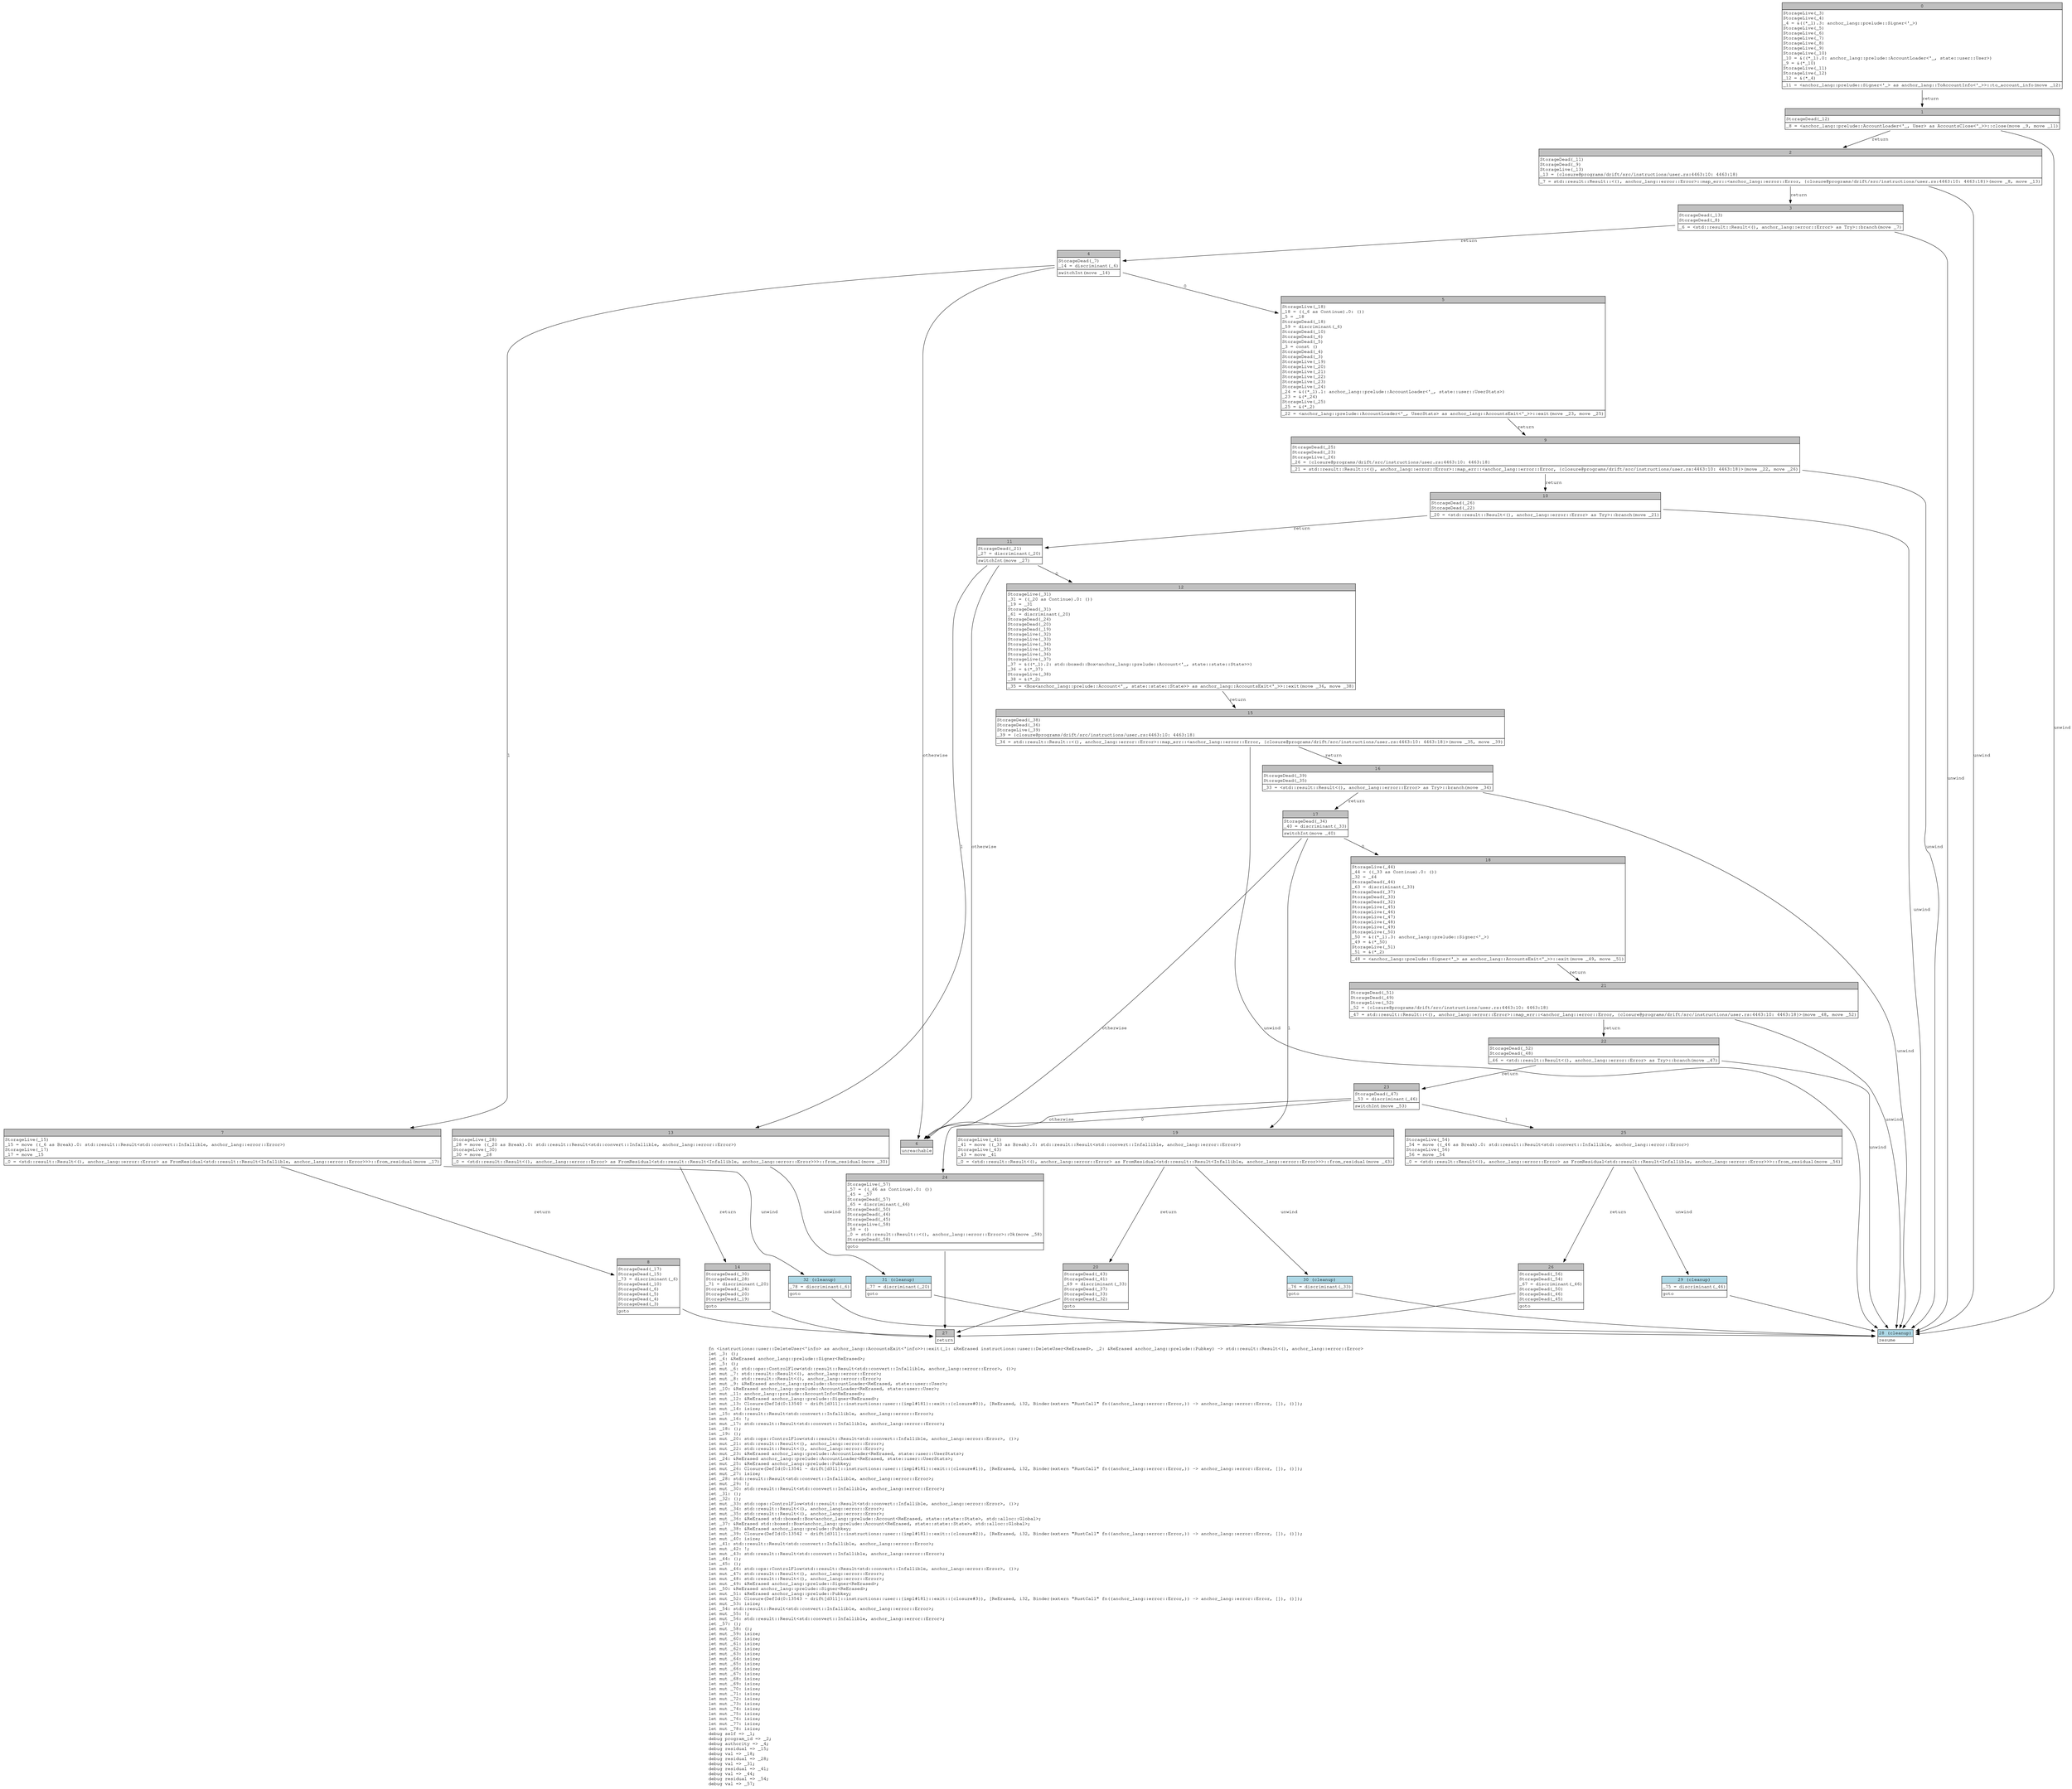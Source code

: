 digraph Mir_0_13539 {
    graph [fontname="Courier, monospace"];
    node [fontname="Courier, monospace"];
    edge [fontname="Courier, monospace"];
    label=<fn &lt;instructions::user::DeleteUser&lt;'info&gt; as anchor_lang::AccountsExit&lt;'info&gt;&gt;::exit(_1: &amp;ReErased instructions::user::DeleteUser&lt;ReErased&gt;, _2: &amp;ReErased anchor_lang::prelude::Pubkey) -&gt; std::result::Result&lt;(), anchor_lang::error::Error&gt;<br align="left"/>let _3: ();<br align="left"/>let _4: &amp;ReErased anchor_lang::prelude::Signer&lt;ReErased&gt;;<br align="left"/>let _5: ();<br align="left"/>let mut _6: std::ops::ControlFlow&lt;std::result::Result&lt;std::convert::Infallible, anchor_lang::error::Error&gt;, ()&gt;;<br align="left"/>let mut _7: std::result::Result&lt;(), anchor_lang::error::Error&gt;;<br align="left"/>let mut _8: std::result::Result&lt;(), anchor_lang::error::Error&gt;;<br align="left"/>let mut _9: &amp;ReErased anchor_lang::prelude::AccountLoader&lt;ReErased, state::user::User&gt;;<br align="left"/>let _10: &amp;ReErased anchor_lang::prelude::AccountLoader&lt;ReErased, state::user::User&gt;;<br align="left"/>let mut _11: anchor_lang::prelude::AccountInfo&lt;ReErased&gt;;<br align="left"/>let mut _12: &amp;ReErased anchor_lang::prelude::Signer&lt;ReErased&gt;;<br align="left"/>let mut _13: Closure(DefId(0:13540 ~ drift[d311]::instructions::user::{impl#181}::exit::{closure#0}), [ReErased, i32, Binder(extern &quot;RustCall&quot; fn((anchor_lang::error::Error,)) -&gt; anchor_lang::error::Error, []), ()]);<br align="left"/>let mut _14: isize;<br align="left"/>let _15: std::result::Result&lt;std::convert::Infallible, anchor_lang::error::Error&gt;;<br align="left"/>let mut _16: !;<br align="left"/>let mut _17: std::result::Result&lt;std::convert::Infallible, anchor_lang::error::Error&gt;;<br align="left"/>let _18: ();<br align="left"/>let _19: ();<br align="left"/>let mut _20: std::ops::ControlFlow&lt;std::result::Result&lt;std::convert::Infallible, anchor_lang::error::Error&gt;, ()&gt;;<br align="left"/>let mut _21: std::result::Result&lt;(), anchor_lang::error::Error&gt;;<br align="left"/>let mut _22: std::result::Result&lt;(), anchor_lang::error::Error&gt;;<br align="left"/>let mut _23: &amp;ReErased anchor_lang::prelude::AccountLoader&lt;ReErased, state::user::UserStats&gt;;<br align="left"/>let _24: &amp;ReErased anchor_lang::prelude::AccountLoader&lt;ReErased, state::user::UserStats&gt;;<br align="left"/>let mut _25: &amp;ReErased anchor_lang::prelude::Pubkey;<br align="left"/>let mut _26: Closure(DefId(0:13541 ~ drift[d311]::instructions::user::{impl#181}::exit::{closure#1}), [ReErased, i32, Binder(extern &quot;RustCall&quot; fn((anchor_lang::error::Error,)) -&gt; anchor_lang::error::Error, []), ()]);<br align="left"/>let mut _27: isize;<br align="left"/>let _28: std::result::Result&lt;std::convert::Infallible, anchor_lang::error::Error&gt;;<br align="left"/>let mut _29: !;<br align="left"/>let mut _30: std::result::Result&lt;std::convert::Infallible, anchor_lang::error::Error&gt;;<br align="left"/>let _31: ();<br align="left"/>let _32: ();<br align="left"/>let mut _33: std::ops::ControlFlow&lt;std::result::Result&lt;std::convert::Infallible, anchor_lang::error::Error&gt;, ()&gt;;<br align="left"/>let mut _34: std::result::Result&lt;(), anchor_lang::error::Error&gt;;<br align="left"/>let mut _35: std::result::Result&lt;(), anchor_lang::error::Error&gt;;<br align="left"/>let mut _36: &amp;ReErased std::boxed::Box&lt;anchor_lang::prelude::Account&lt;ReErased, state::state::State&gt;, std::alloc::Global&gt;;<br align="left"/>let _37: &amp;ReErased std::boxed::Box&lt;anchor_lang::prelude::Account&lt;ReErased, state::state::State&gt;, std::alloc::Global&gt;;<br align="left"/>let mut _38: &amp;ReErased anchor_lang::prelude::Pubkey;<br align="left"/>let mut _39: Closure(DefId(0:13542 ~ drift[d311]::instructions::user::{impl#181}::exit::{closure#2}), [ReErased, i32, Binder(extern &quot;RustCall&quot; fn((anchor_lang::error::Error,)) -&gt; anchor_lang::error::Error, []), ()]);<br align="left"/>let mut _40: isize;<br align="left"/>let _41: std::result::Result&lt;std::convert::Infallible, anchor_lang::error::Error&gt;;<br align="left"/>let mut _42: !;<br align="left"/>let mut _43: std::result::Result&lt;std::convert::Infallible, anchor_lang::error::Error&gt;;<br align="left"/>let _44: ();<br align="left"/>let _45: ();<br align="left"/>let mut _46: std::ops::ControlFlow&lt;std::result::Result&lt;std::convert::Infallible, anchor_lang::error::Error&gt;, ()&gt;;<br align="left"/>let mut _47: std::result::Result&lt;(), anchor_lang::error::Error&gt;;<br align="left"/>let mut _48: std::result::Result&lt;(), anchor_lang::error::Error&gt;;<br align="left"/>let mut _49: &amp;ReErased anchor_lang::prelude::Signer&lt;ReErased&gt;;<br align="left"/>let _50: &amp;ReErased anchor_lang::prelude::Signer&lt;ReErased&gt;;<br align="left"/>let mut _51: &amp;ReErased anchor_lang::prelude::Pubkey;<br align="left"/>let mut _52: Closure(DefId(0:13543 ~ drift[d311]::instructions::user::{impl#181}::exit::{closure#3}), [ReErased, i32, Binder(extern &quot;RustCall&quot; fn((anchor_lang::error::Error,)) -&gt; anchor_lang::error::Error, []), ()]);<br align="left"/>let mut _53: isize;<br align="left"/>let _54: std::result::Result&lt;std::convert::Infallible, anchor_lang::error::Error&gt;;<br align="left"/>let mut _55: !;<br align="left"/>let mut _56: std::result::Result&lt;std::convert::Infallible, anchor_lang::error::Error&gt;;<br align="left"/>let _57: ();<br align="left"/>let mut _58: ();<br align="left"/>let mut _59: isize;<br align="left"/>let mut _60: isize;<br align="left"/>let mut _61: isize;<br align="left"/>let mut _62: isize;<br align="left"/>let mut _63: isize;<br align="left"/>let mut _64: isize;<br align="left"/>let mut _65: isize;<br align="left"/>let mut _66: isize;<br align="left"/>let mut _67: isize;<br align="left"/>let mut _68: isize;<br align="left"/>let mut _69: isize;<br align="left"/>let mut _70: isize;<br align="left"/>let mut _71: isize;<br align="left"/>let mut _72: isize;<br align="left"/>let mut _73: isize;<br align="left"/>let mut _74: isize;<br align="left"/>let mut _75: isize;<br align="left"/>let mut _76: isize;<br align="left"/>let mut _77: isize;<br align="left"/>let mut _78: isize;<br align="left"/>debug self =&gt; _1;<br align="left"/>debug program_id =&gt; _2;<br align="left"/>debug authority =&gt; _4;<br align="left"/>debug residual =&gt; _15;<br align="left"/>debug val =&gt; _18;<br align="left"/>debug residual =&gt; _28;<br align="left"/>debug val =&gt; _31;<br align="left"/>debug residual =&gt; _41;<br align="left"/>debug val =&gt; _44;<br align="left"/>debug residual =&gt; _54;<br align="left"/>debug val =&gt; _57;<br align="left"/>>;
    bb0__0_13539 [shape="none", label=<<table border="0" cellborder="1" cellspacing="0"><tr><td bgcolor="gray" align="center" colspan="1">0</td></tr><tr><td align="left" balign="left">StorageLive(_3)<br/>StorageLive(_4)<br/>_4 = &amp;((*_1).3: anchor_lang::prelude::Signer&lt;'_&gt;)<br/>StorageLive(_5)<br/>StorageLive(_6)<br/>StorageLive(_7)<br/>StorageLive(_8)<br/>StorageLive(_9)<br/>StorageLive(_10)<br/>_10 = &amp;((*_1).0: anchor_lang::prelude::AccountLoader&lt;'_, state::user::User&gt;)<br/>_9 = &amp;(*_10)<br/>StorageLive(_11)<br/>StorageLive(_12)<br/>_12 = &amp;(*_4)<br/></td></tr><tr><td align="left">_11 = &lt;anchor_lang::prelude::Signer&lt;'_&gt; as anchor_lang::ToAccountInfo&lt;'_&gt;&gt;::to_account_info(move _12)</td></tr></table>>];
    bb1__0_13539 [shape="none", label=<<table border="0" cellborder="1" cellspacing="0"><tr><td bgcolor="gray" align="center" colspan="1">1</td></tr><tr><td align="left" balign="left">StorageDead(_12)<br/></td></tr><tr><td align="left">_8 = &lt;anchor_lang::prelude::AccountLoader&lt;'_, User&gt; as AccountsClose&lt;'_&gt;&gt;::close(move _9, move _11)</td></tr></table>>];
    bb2__0_13539 [shape="none", label=<<table border="0" cellborder="1" cellspacing="0"><tr><td bgcolor="gray" align="center" colspan="1">2</td></tr><tr><td align="left" balign="left">StorageDead(_11)<br/>StorageDead(_9)<br/>StorageLive(_13)<br/>_13 = {closure@programs/drift/src/instructions/user.rs:4463:10: 4463:18}<br/></td></tr><tr><td align="left">_7 = std::result::Result::&lt;(), anchor_lang::error::Error&gt;::map_err::&lt;anchor_lang::error::Error, {closure@programs/drift/src/instructions/user.rs:4463:10: 4463:18}&gt;(move _8, move _13)</td></tr></table>>];
    bb3__0_13539 [shape="none", label=<<table border="0" cellborder="1" cellspacing="0"><tr><td bgcolor="gray" align="center" colspan="1">3</td></tr><tr><td align="left" balign="left">StorageDead(_13)<br/>StorageDead(_8)<br/></td></tr><tr><td align="left">_6 = &lt;std::result::Result&lt;(), anchor_lang::error::Error&gt; as Try&gt;::branch(move _7)</td></tr></table>>];
    bb4__0_13539 [shape="none", label=<<table border="0" cellborder="1" cellspacing="0"><tr><td bgcolor="gray" align="center" colspan="1">4</td></tr><tr><td align="left" balign="left">StorageDead(_7)<br/>_14 = discriminant(_6)<br/></td></tr><tr><td align="left">switchInt(move _14)</td></tr></table>>];
    bb5__0_13539 [shape="none", label=<<table border="0" cellborder="1" cellspacing="0"><tr><td bgcolor="gray" align="center" colspan="1">5</td></tr><tr><td align="left" balign="left">StorageLive(_18)<br/>_18 = ((_6 as Continue).0: ())<br/>_5 = _18<br/>StorageDead(_18)<br/>_59 = discriminant(_6)<br/>StorageDead(_10)<br/>StorageDead(_6)<br/>StorageDead(_5)<br/>_3 = const ()<br/>StorageDead(_4)<br/>StorageDead(_3)<br/>StorageLive(_19)<br/>StorageLive(_20)<br/>StorageLive(_21)<br/>StorageLive(_22)<br/>StorageLive(_23)<br/>StorageLive(_24)<br/>_24 = &amp;((*_1).1: anchor_lang::prelude::AccountLoader&lt;'_, state::user::UserStats&gt;)<br/>_23 = &amp;(*_24)<br/>StorageLive(_25)<br/>_25 = &amp;(*_2)<br/></td></tr><tr><td align="left">_22 = &lt;anchor_lang::prelude::AccountLoader&lt;'_, UserStats&gt; as anchor_lang::AccountsExit&lt;'_&gt;&gt;::exit(move _23, move _25)</td></tr></table>>];
    bb6__0_13539 [shape="none", label=<<table border="0" cellborder="1" cellspacing="0"><tr><td bgcolor="gray" align="center" colspan="1">6</td></tr><tr><td align="left">unreachable</td></tr></table>>];
    bb7__0_13539 [shape="none", label=<<table border="0" cellborder="1" cellspacing="0"><tr><td bgcolor="gray" align="center" colspan="1">7</td></tr><tr><td align="left" balign="left">StorageLive(_15)<br/>_15 = move ((_6 as Break).0: std::result::Result&lt;std::convert::Infallible, anchor_lang::error::Error&gt;)<br/>StorageLive(_17)<br/>_17 = move _15<br/></td></tr><tr><td align="left">_0 = &lt;std::result::Result&lt;(), anchor_lang::error::Error&gt; as FromResidual&lt;std::result::Result&lt;Infallible, anchor_lang::error::Error&gt;&gt;&gt;::from_residual(move _17)</td></tr></table>>];
    bb8__0_13539 [shape="none", label=<<table border="0" cellborder="1" cellspacing="0"><tr><td bgcolor="gray" align="center" colspan="1">8</td></tr><tr><td align="left" balign="left">StorageDead(_17)<br/>StorageDead(_15)<br/>_73 = discriminant(_6)<br/>StorageDead(_10)<br/>StorageDead(_6)<br/>StorageDead(_5)<br/>StorageDead(_4)<br/>StorageDead(_3)<br/></td></tr><tr><td align="left">goto</td></tr></table>>];
    bb9__0_13539 [shape="none", label=<<table border="0" cellborder="1" cellspacing="0"><tr><td bgcolor="gray" align="center" colspan="1">9</td></tr><tr><td align="left" balign="left">StorageDead(_25)<br/>StorageDead(_23)<br/>StorageLive(_26)<br/>_26 = {closure@programs/drift/src/instructions/user.rs:4463:10: 4463:18}<br/></td></tr><tr><td align="left">_21 = std::result::Result::&lt;(), anchor_lang::error::Error&gt;::map_err::&lt;anchor_lang::error::Error, {closure@programs/drift/src/instructions/user.rs:4463:10: 4463:18}&gt;(move _22, move _26)</td></tr></table>>];
    bb10__0_13539 [shape="none", label=<<table border="0" cellborder="1" cellspacing="0"><tr><td bgcolor="gray" align="center" colspan="1">10</td></tr><tr><td align="left" balign="left">StorageDead(_26)<br/>StorageDead(_22)<br/></td></tr><tr><td align="left">_20 = &lt;std::result::Result&lt;(), anchor_lang::error::Error&gt; as Try&gt;::branch(move _21)</td></tr></table>>];
    bb11__0_13539 [shape="none", label=<<table border="0" cellborder="1" cellspacing="0"><tr><td bgcolor="gray" align="center" colspan="1">11</td></tr><tr><td align="left" balign="left">StorageDead(_21)<br/>_27 = discriminant(_20)<br/></td></tr><tr><td align="left">switchInt(move _27)</td></tr></table>>];
    bb12__0_13539 [shape="none", label=<<table border="0" cellborder="1" cellspacing="0"><tr><td bgcolor="gray" align="center" colspan="1">12</td></tr><tr><td align="left" balign="left">StorageLive(_31)<br/>_31 = ((_20 as Continue).0: ())<br/>_19 = _31<br/>StorageDead(_31)<br/>_61 = discriminant(_20)<br/>StorageDead(_24)<br/>StorageDead(_20)<br/>StorageDead(_19)<br/>StorageLive(_32)<br/>StorageLive(_33)<br/>StorageLive(_34)<br/>StorageLive(_35)<br/>StorageLive(_36)<br/>StorageLive(_37)<br/>_37 = &amp;((*_1).2: std::boxed::Box&lt;anchor_lang::prelude::Account&lt;'_, state::state::State&gt;&gt;)<br/>_36 = &amp;(*_37)<br/>StorageLive(_38)<br/>_38 = &amp;(*_2)<br/></td></tr><tr><td align="left">_35 = &lt;Box&lt;anchor_lang::prelude::Account&lt;'_, state::state::State&gt;&gt; as anchor_lang::AccountsExit&lt;'_&gt;&gt;::exit(move _36, move _38)</td></tr></table>>];
    bb13__0_13539 [shape="none", label=<<table border="0" cellborder="1" cellspacing="0"><tr><td bgcolor="gray" align="center" colspan="1">13</td></tr><tr><td align="left" balign="left">StorageLive(_28)<br/>_28 = move ((_20 as Break).0: std::result::Result&lt;std::convert::Infallible, anchor_lang::error::Error&gt;)<br/>StorageLive(_30)<br/>_30 = move _28<br/></td></tr><tr><td align="left">_0 = &lt;std::result::Result&lt;(), anchor_lang::error::Error&gt; as FromResidual&lt;std::result::Result&lt;Infallible, anchor_lang::error::Error&gt;&gt;&gt;::from_residual(move _30)</td></tr></table>>];
    bb14__0_13539 [shape="none", label=<<table border="0" cellborder="1" cellspacing="0"><tr><td bgcolor="gray" align="center" colspan="1">14</td></tr><tr><td align="left" balign="left">StorageDead(_30)<br/>StorageDead(_28)<br/>_71 = discriminant(_20)<br/>StorageDead(_24)<br/>StorageDead(_20)<br/>StorageDead(_19)<br/></td></tr><tr><td align="left">goto</td></tr></table>>];
    bb15__0_13539 [shape="none", label=<<table border="0" cellborder="1" cellspacing="0"><tr><td bgcolor="gray" align="center" colspan="1">15</td></tr><tr><td align="left" balign="left">StorageDead(_38)<br/>StorageDead(_36)<br/>StorageLive(_39)<br/>_39 = {closure@programs/drift/src/instructions/user.rs:4463:10: 4463:18}<br/></td></tr><tr><td align="left">_34 = std::result::Result::&lt;(), anchor_lang::error::Error&gt;::map_err::&lt;anchor_lang::error::Error, {closure@programs/drift/src/instructions/user.rs:4463:10: 4463:18}&gt;(move _35, move _39)</td></tr></table>>];
    bb16__0_13539 [shape="none", label=<<table border="0" cellborder="1" cellspacing="0"><tr><td bgcolor="gray" align="center" colspan="1">16</td></tr><tr><td align="left" balign="left">StorageDead(_39)<br/>StorageDead(_35)<br/></td></tr><tr><td align="left">_33 = &lt;std::result::Result&lt;(), anchor_lang::error::Error&gt; as Try&gt;::branch(move _34)</td></tr></table>>];
    bb17__0_13539 [shape="none", label=<<table border="0" cellborder="1" cellspacing="0"><tr><td bgcolor="gray" align="center" colspan="1">17</td></tr><tr><td align="left" balign="left">StorageDead(_34)<br/>_40 = discriminant(_33)<br/></td></tr><tr><td align="left">switchInt(move _40)</td></tr></table>>];
    bb18__0_13539 [shape="none", label=<<table border="0" cellborder="1" cellspacing="0"><tr><td bgcolor="gray" align="center" colspan="1">18</td></tr><tr><td align="left" balign="left">StorageLive(_44)<br/>_44 = ((_33 as Continue).0: ())<br/>_32 = _44<br/>StorageDead(_44)<br/>_63 = discriminant(_33)<br/>StorageDead(_37)<br/>StorageDead(_33)<br/>StorageDead(_32)<br/>StorageLive(_45)<br/>StorageLive(_46)<br/>StorageLive(_47)<br/>StorageLive(_48)<br/>StorageLive(_49)<br/>StorageLive(_50)<br/>_50 = &amp;((*_1).3: anchor_lang::prelude::Signer&lt;'_&gt;)<br/>_49 = &amp;(*_50)<br/>StorageLive(_51)<br/>_51 = &amp;(*_2)<br/></td></tr><tr><td align="left">_48 = &lt;anchor_lang::prelude::Signer&lt;'_&gt; as anchor_lang::AccountsExit&lt;'_&gt;&gt;::exit(move _49, move _51)</td></tr></table>>];
    bb19__0_13539 [shape="none", label=<<table border="0" cellborder="1" cellspacing="0"><tr><td bgcolor="gray" align="center" colspan="1">19</td></tr><tr><td align="left" balign="left">StorageLive(_41)<br/>_41 = move ((_33 as Break).0: std::result::Result&lt;std::convert::Infallible, anchor_lang::error::Error&gt;)<br/>StorageLive(_43)<br/>_43 = move _41<br/></td></tr><tr><td align="left">_0 = &lt;std::result::Result&lt;(), anchor_lang::error::Error&gt; as FromResidual&lt;std::result::Result&lt;Infallible, anchor_lang::error::Error&gt;&gt;&gt;::from_residual(move _43)</td></tr></table>>];
    bb20__0_13539 [shape="none", label=<<table border="0" cellborder="1" cellspacing="0"><tr><td bgcolor="gray" align="center" colspan="1">20</td></tr><tr><td align="left" balign="left">StorageDead(_43)<br/>StorageDead(_41)<br/>_69 = discriminant(_33)<br/>StorageDead(_37)<br/>StorageDead(_33)<br/>StorageDead(_32)<br/></td></tr><tr><td align="left">goto</td></tr></table>>];
    bb21__0_13539 [shape="none", label=<<table border="0" cellborder="1" cellspacing="0"><tr><td bgcolor="gray" align="center" colspan="1">21</td></tr><tr><td align="left" balign="left">StorageDead(_51)<br/>StorageDead(_49)<br/>StorageLive(_52)<br/>_52 = {closure@programs/drift/src/instructions/user.rs:4463:10: 4463:18}<br/></td></tr><tr><td align="left">_47 = std::result::Result::&lt;(), anchor_lang::error::Error&gt;::map_err::&lt;anchor_lang::error::Error, {closure@programs/drift/src/instructions/user.rs:4463:10: 4463:18}&gt;(move _48, move _52)</td></tr></table>>];
    bb22__0_13539 [shape="none", label=<<table border="0" cellborder="1" cellspacing="0"><tr><td bgcolor="gray" align="center" colspan="1">22</td></tr><tr><td align="left" balign="left">StorageDead(_52)<br/>StorageDead(_48)<br/></td></tr><tr><td align="left">_46 = &lt;std::result::Result&lt;(), anchor_lang::error::Error&gt; as Try&gt;::branch(move _47)</td></tr></table>>];
    bb23__0_13539 [shape="none", label=<<table border="0" cellborder="1" cellspacing="0"><tr><td bgcolor="gray" align="center" colspan="1">23</td></tr><tr><td align="left" balign="left">StorageDead(_47)<br/>_53 = discriminant(_46)<br/></td></tr><tr><td align="left">switchInt(move _53)</td></tr></table>>];
    bb24__0_13539 [shape="none", label=<<table border="0" cellborder="1" cellspacing="0"><tr><td bgcolor="gray" align="center" colspan="1">24</td></tr><tr><td align="left" balign="left">StorageLive(_57)<br/>_57 = ((_46 as Continue).0: ())<br/>_45 = _57<br/>StorageDead(_57)<br/>_65 = discriminant(_46)<br/>StorageDead(_50)<br/>StorageDead(_46)<br/>StorageDead(_45)<br/>StorageLive(_58)<br/>_58 = ()<br/>_0 = std::result::Result::&lt;(), anchor_lang::error::Error&gt;::Ok(move _58)<br/>StorageDead(_58)<br/></td></tr><tr><td align="left">goto</td></tr></table>>];
    bb25__0_13539 [shape="none", label=<<table border="0" cellborder="1" cellspacing="0"><tr><td bgcolor="gray" align="center" colspan="1">25</td></tr><tr><td align="left" balign="left">StorageLive(_54)<br/>_54 = move ((_46 as Break).0: std::result::Result&lt;std::convert::Infallible, anchor_lang::error::Error&gt;)<br/>StorageLive(_56)<br/>_56 = move _54<br/></td></tr><tr><td align="left">_0 = &lt;std::result::Result&lt;(), anchor_lang::error::Error&gt; as FromResidual&lt;std::result::Result&lt;Infallible, anchor_lang::error::Error&gt;&gt;&gt;::from_residual(move _56)</td></tr></table>>];
    bb26__0_13539 [shape="none", label=<<table border="0" cellborder="1" cellspacing="0"><tr><td bgcolor="gray" align="center" colspan="1">26</td></tr><tr><td align="left" balign="left">StorageDead(_56)<br/>StorageDead(_54)<br/>_67 = discriminant(_46)<br/>StorageDead(_50)<br/>StorageDead(_46)<br/>StorageDead(_45)<br/></td></tr><tr><td align="left">goto</td></tr></table>>];
    bb27__0_13539 [shape="none", label=<<table border="0" cellborder="1" cellspacing="0"><tr><td bgcolor="gray" align="center" colspan="1">27</td></tr><tr><td align="left">return</td></tr></table>>];
    bb28__0_13539 [shape="none", label=<<table border="0" cellborder="1" cellspacing="0"><tr><td bgcolor="lightblue" align="center" colspan="1">28 (cleanup)</td></tr><tr><td align="left">resume</td></tr></table>>];
    bb29__0_13539 [shape="none", label=<<table border="0" cellborder="1" cellspacing="0"><tr><td bgcolor="lightblue" align="center" colspan="1">29 (cleanup)</td></tr><tr><td align="left" balign="left">_75 = discriminant(_46)<br/></td></tr><tr><td align="left">goto</td></tr></table>>];
    bb30__0_13539 [shape="none", label=<<table border="0" cellborder="1" cellspacing="0"><tr><td bgcolor="lightblue" align="center" colspan="1">30 (cleanup)</td></tr><tr><td align="left" balign="left">_76 = discriminant(_33)<br/></td></tr><tr><td align="left">goto</td></tr></table>>];
    bb31__0_13539 [shape="none", label=<<table border="0" cellborder="1" cellspacing="0"><tr><td bgcolor="lightblue" align="center" colspan="1">31 (cleanup)</td></tr><tr><td align="left" balign="left">_77 = discriminant(_20)<br/></td></tr><tr><td align="left">goto</td></tr></table>>];
    bb32__0_13539 [shape="none", label=<<table border="0" cellborder="1" cellspacing="0"><tr><td bgcolor="lightblue" align="center" colspan="1">32 (cleanup)</td></tr><tr><td align="left" balign="left">_78 = discriminant(_6)<br/></td></tr><tr><td align="left">goto</td></tr></table>>];
    bb0__0_13539 -> bb1__0_13539 [label="return"];
    bb1__0_13539 -> bb2__0_13539 [label="return"];
    bb1__0_13539 -> bb28__0_13539 [label="unwind"];
    bb2__0_13539 -> bb3__0_13539 [label="return"];
    bb2__0_13539 -> bb28__0_13539 [label="unwind"];
    bb3__0_13539 -> bb4__0_13539 [label="return"];
    bb3__0_13539 -> bb28__0_13539 [label="unwind"];
    bb4__0_13539 -> bb5__0_13539 [label="0"];
    bb4__0_13539 -> bb7__0_13539 [label="1"];
    bb4__0_13539 -> bb6__0_13539 [label="otherwise"];
    bb5__0_13539 -> bb9__0_13539 [label="return"];
    bb7__0_13539 -> bb8__0_13539 [label="return"];
    bb7__0_13539 -> bb32__0_13539 [label="unwind"];
    bb8__0_13539 -> bb27__0_13539 [label=""];
    bb9__0_13539 -> bb10__0_13539 [label="return"];
    bb9__0_13539 -> bb28__0_13539 [label="unwind"];
    bb10__0_13539 -> bb11__0_13539 [label="return"];
    bb10__0_13539 -> bb28__0_13539 [label="unwind"];
    bb11__0_13539 -> bb12__0_13539 [label="0"];
    bb11__0_13539 -> bb13__0_13539 [label="1"];
    bb11__0_13539 -> bb6__0_13539 [label="otherwise"];
    bb12__0_13539 -> bb15__0_13539 [label="return"];
    bb13__0_13539 -> bb14__0_13539 [label="return"];
    bb13__0_13539 -> bb31__0_13539 [label="unwind"];
    bb14__0_13539 -> bb27__0_13539 [label=""];
    bb15__0_13539 -> bb16__0_13539 [label="return"];
    bb15__0_13539 -> bb28__0_13539 [label="unwind"];
    bb16__0_13539 -> bb17__0_13539 [label="return"];
    bb16__0_13539 -> bb28__0_13539 [label="unwind"];
    bb17__0_13539 -> bb18__0_13539 [label="0"];
    bb17__0_13539 -> bb19__0_13539 [label="1"];
    bb17__0_13539 -> bb6__0_13539 [label="otherwise"];
    bb18__0_13539 -> bb21__0_13539 [label="return"];
    bb19__0_13539 -> bb20__0_13539 [label="return"];
    bb19__0_13539 -> bb30__0_13539 [label="unwind"];
    bb20__0_13539 -> bb27__0_13539 [label=""];
    bb21__0_13539 -> bb22__0_13539 [label="return"];
    bb21__0_13539 -> bb28__0_13539 [label="unwind"];
    bb22__0_13539 -> bb23__0_13539 [label="return"];
    bb22__0_13539 -> bb28__0_13539 [label="unwind"];
    bb23__0_13539 -> bb24__0_13539 [label="0"];
    bb23__0_13539 -> bb25__0_13539 [label="1"];
    bb23__0_13539 -> bb6__0_13539 [label="otherwise"];
    bb24__0_13539 -> bb27__0_13539 [label=""];
    bb25__0_13539 -> bb26__0_13539 [label="return"];
    bb25__0_13539 -> bb29__0_13539 [label="unwind"];
    bb26__0_13539 -> bb27__0_13539 [label=""];
    bb29__0_13539 -> bb28__0_13539 [label=""];
    bb30__0_13539 -> bb28__0_13539 [label=""];
    bb31__0_13539 -> bb28__0_13539 [label=""];
    bb32__0_13539 -> bb28__0_13539 [label=""];
}
